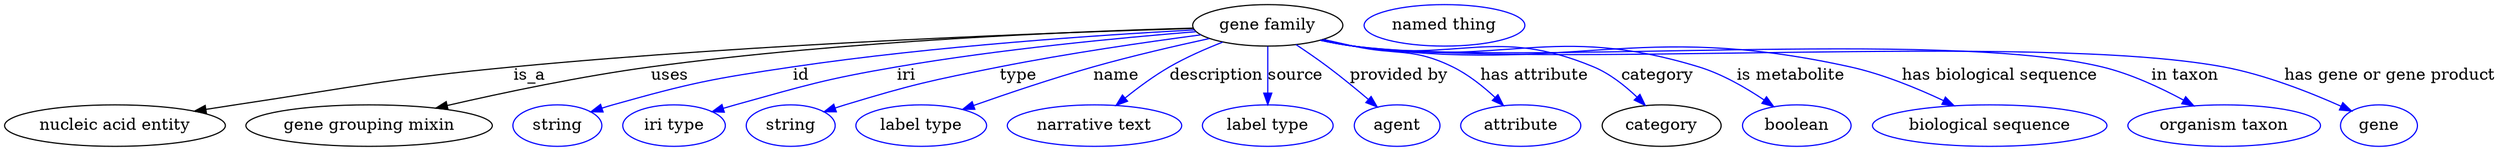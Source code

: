 digraph {
	graph [bb="0,0,2153.5,123"];
	node [label="\N"];
	"gene family"	[height=0.5,
		label="gene family",
		pos="1093.5,105",
		width=1.8054];
	"nucleic acid entity"	[height=0.5,
		pos="95.542,18",
		width=2.6539];
	"gene family" -> "nucleic acid entity"	[label=is_a,
		lp="454.54,61.5",
		pos="e,164.31,30.499 1029,102.31 911.64,98.834 655.56,89.449 440.54,69 332.92,58.765 306.45,52.055 199.54,36 191.35,34.77 182.8,33.443 \
174.28,32.092"];
	"gene grouping mixin"	[height=0.5,
		pos="315.54,18",
		width=2.9608];
	"gene family" -> "gene grouping mixin"	[label=uses,
		lp="576.04,61.5",
		pos="e,373.33,33.168 1028.7,102.61 927.97,99.797 727.81,91.647 559.54,69 499.4,60.906 431.88,46.661 383.13,35.441"];
	id	[color=blue,
		height=0.5,
		label=string,
		pos="478.54,18",
		width=1.0652];
	"gene family" -> id	[color=blue,
		label=id,
		lp="689.54,61.5",
		pos="e,507.54,29.96 1029.9,101.02 948.87,96.672 804.75,87.058 682.54,69 612.44,58.64 594.76,55.205 526.54,36 523.44,35.126 520.24,34.155 \
517.04,33.133",
		style=solid];
	iri	[color=blue,
		height=0.5,
		label="iri type",
		pos="579.54,18",
		width=1.2277];
	"gene family" -> iri	[color=blue,
		label=iri,
		lp="780.54,61.5",
		pos="e,612.84,29.896 1031.4,99.53 966.49,94.324 861.9,84.417 772.54,69 709.97,58.205 694.75,52.878 633.54,36 629.97,35.015 626.27,33.951 \
622.58,32.852",
		style=solid];
	type	[color=blue,
		height=0.5,
		label=string,
		pos="680.54,18",
		width=1.0652];
	"gene family" -> type	[color=blue,
		label=type,
		lp="877.54,61.5",
		pos="e,709.46,30.003 1035.6,96.761 988.52,90.517 920.48,80.677 861.54,69 801.38,57.079 786.24,53.789 727.54,36 724.78,35.162 721.94,34.255 \
719.09,33.311",
		style=solid];
	name	[color=blue,
		height=0.5,
		label="label type",
		pos="793.54,18",
		width=1.5707];
	"gene family" -> name	[color=blue,
		label=name,
		lp="962.54,61.5",
		pos="e,829.37,32.101 1042.9,93.534 1013.4,87.129 975.69,78.379 942.54,69 907.4,59.054 868.26,45.838 838.92,35.491",
		style=solid];
	description	[color=blue,
		height=0.5,
		label="narrative text",
		pos="943.54,18",
		width=2.0943];
	"gene family" -> description	[color=blue,
		label=description,
		lp="1049,61.5",
		pos="e,962.22,35.515 1054.4,90.406 1039.6,84.623 1022.9,77.292 1008.5,69 995.14,61.273 981.41,51.1 970.04,41.949",
		style=solid];
	source	[color=blue,
		height=0.5,
		label="label type",
		pos="1093.5,18",
		width=1.5707];
	"gene family" -> source	[color=blue,
		label=source,
		lp="1117.5,61.5",
		pos="e,1093.5,36.175 1093.5,86.799 1093.5,75.163 1093.5,59.548 1093.5,46.237",
		style=solid];
	"provided by"	[color=blue,
		height=0.5,
		label=agent,
		pos="1205.5,18",
		width=1.0291];
	"gene family" -> "provided by"	[color=blue,
		label="provided by",
		lp="1207,61.5",
		pos="e,1188.3,34.142 1118,88.298 1126.8,82.434 1136.7,75.595 1145.5,69 1157.4,60.117 1170,49.717 1180.7,40.71",
		style=solid];
	"has attribute"	[color=blue,
		height=0.5,
		label=attribute,
		pos="1312.5,18",
		width=1.4443];
	"gene family" -> "has attribute"	[color=blue,
		label="has attribute",
		lp="1324.5,61.5",
		pos="e,1297.6,35.41 1141.7,92.799 1150.3,90.837 1159.2,88.837 1167.5,87 1205.7,78.628 1218.5,86.15 1253.5,69 1267,62.422 1279.9,52.081 \
1290.2,42.507",
		style=solid];
	category	[height=0.5,
		pos="1433.5,18",
		width=1.4263];
	"gene family" -> category	[color=blue,
		label=category,
		lp="1431,61.5",
		pos="e,1419.6,35.553 1139.9,92.302 1149,90.3 1158.6,88.414 1167.5,87 1259.2,72.577 1290,105.04 1375.5,69 1389.4,63.157 1402.3,52.711 \
1412.5,42.872",
		style=solid];
	"is metabolite"	[color=blue,
		height=0.5,
		label=boolean,
		pos="1549.5,18",
		width=1.2999];
	"gene family" -> "is metabolite"	[color=blue,
		label="is metabolite",
		lp="1545.5,61.5",
		pos="e,1530.1,34.485 1139.5,92.2 1148.7,90.182 1158.4,88.315 1167.5,87 1233.4,77.516 1403,88.745 1466.5,69 1486.3,62.868 1506.2,51.103 \
1521.6,40.524",
		style=solid];
	"has biological sequence"	[color=blue,
		height=0.5,
		label="biological sequence",
		pos="1715.5,18",
		width=2.8164];
	"gene family" -> "has biological sequence"	[color=blue,
		label="has biological sequence",
		lp="1725,61.5",
		pos="e,1685.2,35.296 1139.1,92.155 1148.4,90.113 1158.3,88.249 1167.5,87 1356.7,61.529 1410.3,110.62 1596.5,69 1624.1,62.842 1653.4,50.634 \
1676,39.822",
		style=solid];
	"in taxon"	[color=blue,
		height=0.5,
		label="organism taxon",
		pos="1918.5,18",
		width=2.3109];
	"gene family" -> "in taxon"	[color=blue,
		label="in taxon",
		lp="1884.5,61.5",
		pos="e,1892.5,35.186 1139.1,92.052 1148.4,90.019 1158.3,88.184 1167.5,87 1310,68.834 1673.9,102.6 1813.5,69 1838.1,63.087 1863.8,51.002 \
1883.6,40.195",
		style=solid];
	"has gene or gene product"	[color=blue,
		height=0.5,
		label=gene,
		pos="2052.5,18",
		width=0.92075];
	"gene family" -> "has gene or gene product"	[color=blue,
		label="has gene or gene product",
		lp="2062,61.5",
		pos="e,2028.9,30.625 1139.1,92.024 1148.4,89.993 1158.3,88.166 1167.5,87 1333,66.231 1753.6,99.255 1917.5,69 1953.7,62.335 1992.8,46.846 \
2019.6,34.86",
		style=solid];
	"named thing_category"	[color=blue,
		height=0.5,
		label="named thing",
		pos="1246.5,105",
		width=1.9318];
}
